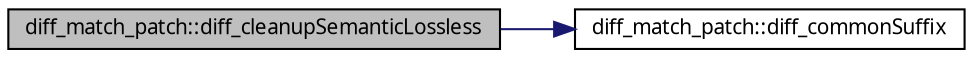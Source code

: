 digraph G
{
  edge [fontname="FreeSans.ttf",fontsize="10",labelfontname="FreeSans.ttf",labelfontsize="10"];
  node [fontname="FreeSans.ttf",fontsize="10",shape=record];
  rankdir=LR;
  Node1 [label="diff_match_patch::diff_cleanupSemanticLossless",height=0.2,width=0.4,color="black", fillcolor="grey75", style="filled" fontcolor="black"];
  Node1 -> Node2 [color="midnightblue",fontsize="10",style="solid",fontname="FreeSans.ttf"];
  Node2 [label="diff_match_patch::diff_commonSuffix",height=0.2,width=0.4,color="black", fillcolor="white", style="filled",URL="$classdiff__match__patch.html#aed765d65d9e6fb78de3725416a262586"];
}
